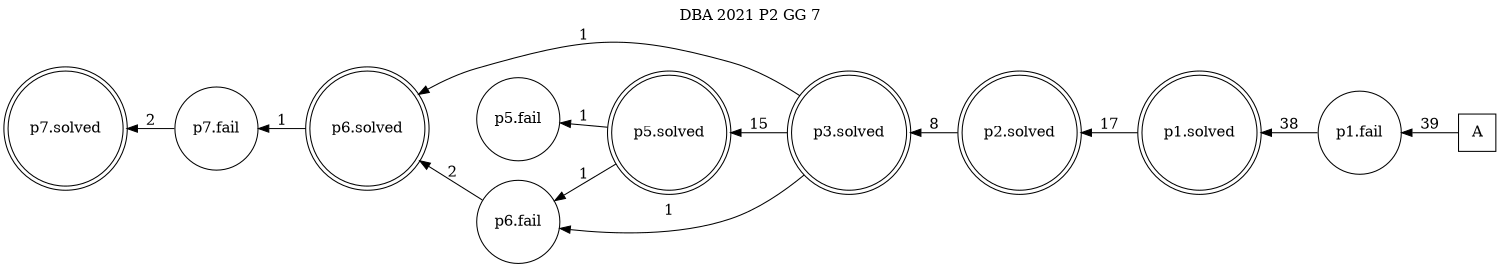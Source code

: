 digraph DBA_2021_P2_GG_7 {
labelloc="tl"
label= " DBA 2021 P2 GG 7 "
rankdir="RL";
graph [ size=" 10 , 10 !"]

"A" [shape="square" label="A"]
"p1.fail" [shape="circle" label="p1.fail"]
"p1.solved" [shape="doublecircle" label="p1.solved"]
"p2.solved" [shape="doublecircle" label="p2.solved"]
"p3.solved" [shape="doublecircle" label="p3.solved"]
"p6.solved" [shape="doublecircle" label="p6.solved"]
"p5.solved" [shape="doublecircle" label="p5.solved"]
"p5.fail" [shape="circle" label="p5.fail"]
"p6.fail" [shape="circle" label="p6.fail"]
"p7.fail" [shape="circle" label="p7.fail"]
"p7.solved" [shape="doublecircle" label="p7.solved"]
"A" -> "p1.fail" [ label=39]
"p1.fail" -> "p1.solved" [ label=38]
"p1.solved" -> "p2.solved" [ label=17]
"p2.solved" -> "p3.solved" [ label=8]
"p3.solved" -> "p6.solved" [ label=1]
"p3.solved" -> "p5.solved" [ label=15]
"p3.solved" -> "p6.fail" [ label=1]
"p6.solved" -> "p7.fail" [ label=1]
"p5.solved" -> "p5.fail" [ label=1]
"p5.solved" -> "p6.fail" [ label=1]
"p6.fail" -> "p6.solved" [ label=2]
"p7.fail" -> "p7.solved" [ label=2]
}
